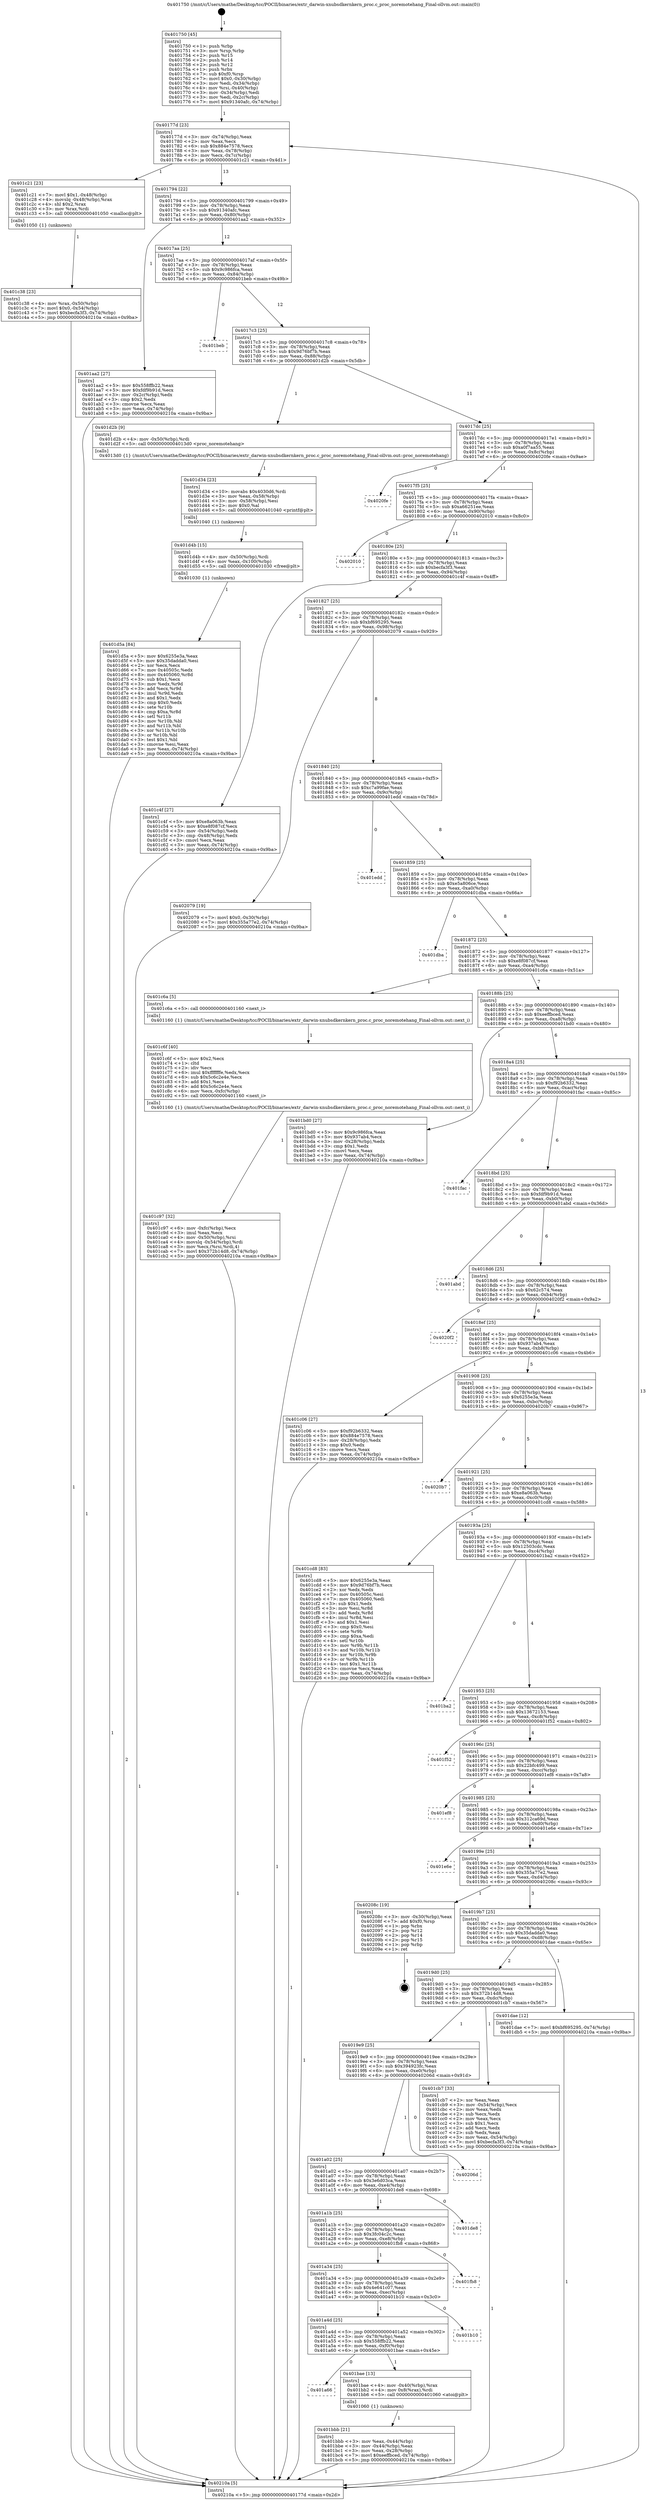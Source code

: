 digraph "0x401750" {
  label = "0x401750 (/mnt/c/Users/mathe/Desktop/tcc/POCII/binaries/extr_darwin-xnubsdkernkern_proc.c_proc_noremotehang_Final-ollvm.out::main(0))"
  labelloc = "t"
  node[shape=record]

  Entry [label="",width=0.3,height=0.3,shape=circle,fillcolor=black,style=filled]
  "0x40177d" [label="{
     0x40177d [23]\l
     | [instrs]\l
     &nbsp;&nbsp;0x40177d \<+3\>: mov -0x74(%rbp),%eax\l
     &nbsp;&nbsp;0x401780 \<+2\>: mov %eax,%ecx\l
     &nbsp;&nbsp;0x401782 \<+6\>: sub $0x884e7578,%ecx\l
     &nbsp;&nbsp;0x401788 \<+3\>: mov %eax,-0x78(%rbp)\l
     &nbsp;&nbsp;0x40178b \<+3\>: mov %ecx,-0x7c(%rbp)\l
     &nbsp;&nbsp;0x40178e \<+6\>: je 0000000000401c21 \<main+0x4d1\>\l
  }"]
  "0x401c21" [label="{
     0x401c21 [23]\l
     | [instrs]\l
     &nbsp;&nbsp;0x401c21 \<+7\>: movl $0x1,-0x48(%rbp)\l
     &nbsp;&nbsp;0x401c28 \<+4\>: movslq -0x48(%rbp),%rax\l
     &nbsp;&nbsp;0x401c2c \<+4\>: shl $0x2,%rax\l
     &nbsp;&nbsp;0x401c30 \<+3\>: mov %rax,%rdi\l
     &nbsp;&nbsp;0x401c33 \<+5\>: call 0000000000401050 \<malloc@plt\>\l
     | [calls]\l
     &nbsp;&nbsp;0x401050 \{1\} (unknown)\l
  }"]
  "0x401794" [label="{
     0x401794 [22]\l
     | [instrs]\l
     &nbsp;&nbsp;0x401794 \<+5\>: jmp 0000000000401799 \<main+0x49\>\l
     &nbsp;&nbsp;0x401799 \<+3\>: mov -0x78(%rbp),%eax\l
     &nbsp;&nbsp;0x40179c \<+5\>: sub $0x91340afc,%eax\l
     &nbsp;&nbsp;0x4017a1 \<+3\>: mov %eax,-0x80(%rbp)\l
     &nbsp;&nbsp;0x4017a4 \<+6\>: je 0000000000401aa2 \<main+0x352\>\l
  }"]
  Exit [label="",width=0.3,height=0.3,shape=circle,fillcolor=black,style=filled,peripheries=2]
  "0x401aa2" [label="{
     0x401aa2 [27]\l
     | [instrs]\l
     &nbsp;&nbsp;0x401aa2 \<+5\>: mov $0x558ffb22,%eax\l
     &nbsp;&nbsp;0x401aa7 \<+5\>: mov $0xfdf9b91d,%ecx\l
     &nbsp;&nbsp;0x401aac \<+3\>: mov -0x2c(%rbp),%edx\l
     &nbsp;&nbsp;0x401aaf \<+3\>: cmp $0x2,%edx\l
     &nbsp;&nbsp;0x401ab2 \<+3\>: cmovne %ecx,%eax\l
     &nbsp;&nbsp;0x401ab5 \<+3\>: mov %eax,-0x74(%rbp)\l
     &nbsp;&nbsp;0x401ab8 \<+5\>: jmp 000000000040210a \<main+0x9ba\>\l
  }"]
  "0x4017aa" [label="{
     0x4017aa [25]\l
     | [instrs]\l
     &nbsp;&nbsp;0x4017aa \<+5\>: jmp 00000000004017af \<main+0x5f\>\l
     &nbsp;&nbsp;0x4017af \<+3\>: mov -0x78(%rbp),%eax\l
     &nbsp;&nbsp;0x4017b2 \<+5\>: sub $0x9c986fca,%eax\l
     &nbsp;&nbsp;0x4017b7 \<+6\>: mov %eax,-0x84(%rbp)\l
     &nbsp;&nbsp;0x4017bd \<+6\>: je 0000000000401beb \<main+0x49b\>\l
  }"]
  "0x40210a" [label="{
     0x40210a [5]\l
     | [instrs]\l
     &nbsp;&nbsp;0x40210a \<+5\>: jmp 000000000040177d \<main+0x2d\>\l
  }"]
  "0x401750" [label="{
     0x401750 [45]\l
     | [instrs]\l
     &nbsp;&nbsp;0x401750 \<+1\>: push %rbp\l
     &nbsp;&nbsp;0x401751 \<+3\>: mov %rsp,%rbp\l
     &nbsp;&nbsp;0x401754 \<+2\>: push %r15\l
     &nbsp;&nbsp;0x401756 \<+2\>: push %r14\l
     &nbsp;&nbsp;0x401758 \<+2\>: push %r12\l
     &nbsp;&nbsp;0x40175a \<+1\>: push %rbx\l
     &nbsp;&nbsp;0x40175b \<+7\>: sub $0xf0,%rsp\l
     &nbsp;&nbsp;0x401762 \<+7\>: movl $0x0,-0x30(%rbp)\l
     &nbsp;&nbsp;0x401769 \<+3\>: mov %edi,-0x34(%rbp)\l
     &nbsp;&nbsp;0x40176c \<+4\>: mov %rsi,-0x40(%rbp)\l
     &nbsp;&nbsp;0x401770 \<+3\>: mov -0x34(%rbp),%edi\l
     &nbsp;&nbsp;0x401773 \<+3\>: mov %edi,-0x2c(%rbp)\l
     &nbsp;&nbsp;0x401776 \<+7\>: movl $0x91340afc,-0x74(%rbp)\l
  }"]
  "0x401d5a" [label="{
     0x401d5a [84]\l
     | [instrs]\l
     &nbsp;&nbsp;0x401d5a \<+5\>: mov $0x6255e3a,%eax\l
     &nbsp;&nbsp;0x401d5f \<+5\>: mov $0x35dadda0,%esi\l
     &nbsp;&nbsp;0x401d64 \<+2\>: xor %ecx,%ecx\l
     &nbsp;&nbsp;0x401d66 \<+7\>: mov 0x40505c,%edx\l
     &nbsp;&nbsp;0x401d6d \<+8\>: mov 0x405060,%r8d\l
     &nbsp;&nbsp;0x401d75 \<+3\>: sub $0x1,%ecx\l
     &nbsp;&nbsp;0x401d78 \<+3\>: mov %edx,%r9d\l
     &nbsp;&nbsp;0x401d7b \<+3\>: add %ecx,%r9d\l
     &nbsp;&nbsp;0x401d7e \<+4\>: imul %r9d,%edx\l
     &nbsp;&nbsp;0x401d82 \<+3\>: and $0x1,%edx\l
     &nbsp;&nbsp;0x401d85 \<+3\>: cmp $0x0,%edx\l
     &nbsp;&nbsp;0x401d88 \<+4\>: sete %r10b\l
     &nbsp;&nbsp;0x401d8c \<+4\>: cmp $0xa,%r8d\l
     &nbsp;&nbsp;0x401d90 \<+4\>: setl %r11b\l
     &nbsp;&nbsp;0x401d94 \<+3\>: mov %r10b,%bl\l
     &nbsp;&nbsp;0x401d97 \<+3\>: and %r11b,%bl\l
     &nbsp;&nbsp;0x401d9a \<+3\>: xor %r11b,%r10b\l
     &nbsp;&nbsp;0x401d9d \<+3\>: or %r10b,%bl\l
     &nbsp;&nbsp;0x401da0 \<+3\>: test $0x1,%bl\l
     &nbsp;&nbsp;0x401da3 \<+3\>: cmovne %esi,%eax\l
     &nbsp;&nbsp;0x401da6 \<+3\>: mov %eax,-0x74(%rbp)\l
     &nbsp;&nbsp;0x401da9 \<+5\>: jmp 000000000040210a \<main+0x9ba\>\l
  }"]
  "0x401beb" [label="{
     0x401beb\l
  }", style=dashed]
  "0x4017c3" [label="{
     0x4017c3 [25]\l
     | [instrs]\l
     &nbsp;&nbsp;0x4017c3 \<+5\>: jmp 00000000004017c8 \<main+0x78\>\l
     &nbsp;&nbsp;0x4017c8 \<+3\>: mov -0x78(%rbp),%eax\l
     &nbsp;&nbsp;0x4017cb \<+5\>: sub $0x9d76bf7b,%eax\l
     &nbsp;&nbsp;0x4017d0 \<+6\>: mov %eax,-0x88(%rbp)\l
     &nbsp;&nbsp;0x4017d6 \<+6\>: je 0000000000401d2b \<main+0x5db\>\l
  }"]
  "0x401d4b" [label="{
     0x401d4b [15]\l
     | [instrs]\l
     &nbsp;&nbsp;0x401d4b \<+4\>: mov -0x50(%rbp),%rdi\l
     &nbsp;&nbsp;0x401d4f \<+6\>: mov %eax,-0x100(%rbp)\l
     &nbsp;&nbsp;0x401d55 \<+5\>: call 0000000000401030 \<free@plt\>\l
     | [calls]\l
     &nbsp;&nbsp;0x401030 \{1\} (unknown)\l
  }"]
  "0x401d2b" [label="{
     0x401d2b [9]\l
     | [instrs]\l
     &nbsp;&nbsp;0x401d2b \<+4\>: mov -0x50(%rbp),%rdi\l
     &nbsp;&nbsp;0x401d2f \<+5\>: call 00000000004013d0 \<proc_noremotehang\>\l
     | [calls]\l
     &nbsp;&nbsp;0x4013d0 \{1\} (/mnt/c/Users/mathe/Desktop/tcc/POCII/binaries/extr_darwin-xnubsdkernkern_proc.c_proc_noremotehang_Final-ollvm.out::proc_noremotehang)\l
  }"]
  "0x4017dc" [label="{
     0x4017dc [25]\l
     | [instrs]\l
     &nbsp;&nbsp;0x4017dc \<+5\>: jmp 00000000004017e1 \<main+0x91\>\l
     &nbsp;&nbsp;0x4017e1 \<+3\>: mov -0x78(%rbp),%eax\l
     &nbsp;&nbsp;0x4017e4 \<+5\>: sub $0xa0f7aa55,%eax\l
     &nbsp;&nbsp;0x4017e9 \<+6\>: mov %eax,-0x8c(%rbp)\l
     &nbsp;&nbsp;0x4017ef \<+6\>: je 00000000004020fe \<main+0x9ae\>\l
  }"]
  "0x401d34" [label="{
     0x401d34 [23]\l
     | [instrs]\l
     &nbsp;&nbsp;0x401d34 \<+10\>: movabs $0x4030d6,%rdi\l
     &nbsp;&nbsp;0x401d3e \<+3\>: mov %eax,-0x58(%rbp)\l
     &nbsp;&nbsp;0x401d41 \<+3\>: mov -0x58(%rbp),%esi\l
     &nbsp;&nbsp;0x401d44 \<+2\>: mov $0x0,%al\l
     &nbsp;&nbsp;0x401d46 \<+5\>: call 0000000000401040 \<printf@plt\>\l
     | [calls]\l
     &nbsp;&nbsp;0x401040 \{1\} (unknown)\l
  }"]
  "0x4020fe" [label="{
     0x4020fe\l
  }", style=dashed]
  "0x4017f5" [label="{
     0x4017f5 [25]\l
     | [instrs]\l
     &nbsp;&nbsp;0x4017f5 \<+5\>: jmp 00000000004017fa \<main+0xaa\>\l
     &nbsp;&nbsp;0x4017fa \<+3\>: mov -0x78(%rbp),%eax\l
     &nbsp;&nbsp;0x4017fd \<+5\>: sub $0xa66251ee,%eax\l
     &nbsp;&nbsp;0x401802 \<+6\>: mov %eax,-0x90(%rbp)\l
     &nbsp;&nbsp;0x401808 \<+6\>: je 0000000000402010 \<main+0x8c0\>\l
  }"]
  "0x401c97" [label="{
     0x401c97 [32]\l
     | [instrs]\l
     &nbsp;&nbsp;0x401c97 \<+6\>: mov -0xfc(%rbp),%ecx\l
     &nbsp;&nbsp;0x401c9d \<+3\>: imul %eax,%ecx\l
     &nbsp;&nbsp;0x401ca0 \<+4\>: mov -0x50(%rbp),%rsi\l
     &nbsp;&nbsp;0x401ca4 \<+4\>: movslq -0x54(%rbp),%rdi\l
     &nbsp;&nbsp;0x401ca8 \<+3\>: mov %ecx,(%rsi,%rdi,4)\l
     &nbsp;&nbsp;0x401cab \<+7\>: movl $0x372b14d8,-0x74(%rbp)\l
     &nbsp;&nbsp;0x401cb2 \<+5\>: jmp 000000000040210a \<main+0x9ba\>\l
  }"]
  "0x402010" [label="{
     0x402010\l
  }", style=dashed]
  "0x40180e" [label="{
     0x40180e [25]\l
     | [instrs]\l
     &nbsp;&nbsp;0x40180e \<+5\>: jmp 0000000000401813 \<main+0xc3\>\l
     &nbsp;&nbsp;0x401813 \<+3\>: mov -0x78(%rbp),%eax\l
     &nbsp;&nbsp;0x401816 \<+5\>: sub $0xbecfa3f3,%eax\l
     &nbsp;&nbsp;0x40181b \<+6\>: mov %eax,-0x94(%rbp)\l
     &nbsp;&nbsp;0x401821 \<+6\>: je 0000000000401c4f \<main+0x4ff\>\l
  }"]
  "0x401c6f" [label="{
     0x401c6f [40]\l
     | [instrs]\l
     &nbsp;&nbsp;0x401c6f \<+5\>: mov $0x2,%ecx\l
     &nbsp;&nbsp;0x401c74 \<+1\>: cltd\l
     &nbsp;&nbsp;0x401c75 \<+2\>: idiv %ecx\l
     &nbsp;&nbsp;0x401c77 \<+6\>: imul $0xfffffffe,%edx,%ecx\l
     &nbsp;&nbsp;0x401c7d \<+6\>: sub $0x5c6c2e4e,%ecx\l
     &nbsp;&nbsp;0x401c83 \<+3\>: add $0x1,%ecx\l
     &nbsp;&nbsp;0x401c86 \<+6\>: add $0x5c6c2e4e,%ecx\l
     &nbsp;&nbsp;0x401c8c \<+6\>: mov %ecx,-0xfc(%rbp)\l
     &nbsp;&nbsp;0x401c92 \<+5\>: call 0000000000401160 \<next_i\>\l
     | [calls]\l
     &nbsp;&nbsp;0x401160 \{1\} (/mnt/c/Users/mathe/Desktop/tcc/POCII/binaries/extr_darwin-xnubsdkernkern_proc.c_proc_noremotehang_Final-ollvm.out::next_i)\l
  }"]
  "0x401c4f" [label="{
     0x401c4f [27]\l
     | [instrs]\l
     &nbsp;&nbsp;0x401c4f \<+5\>: mov $0xe8a063b,%eax\l
     &nbsp;&nbsp;0x401c54 \<+5\>: mov $0xe8f087cf,%ecx\l
     &nbsp;&nbsp;0x401c59 \<+3\>: mov -0x54(%rbp),%edx\l
     &nbsp;&nbsp;0x401c5c \<+3\>: cmp -0x48(%rbp),%edx\l
     &nbsp;&nbsp;0x401c5f \<+3\>: cmovl %ecx,%eax\l
     &nbsp;&nbsp;0x401c62 \<+3\>: mov %eax,-0x74(%rbp)\l
     &nbsp;&nbsp;0x401c65 \<+5\>: jmp 000000000040210a \<main+0x9ba\>\l
  }"]
  "0x401827" [label="{
     0x401827 [25]\l
     | [instrs]\l
     &nbsp;&nbsp;0x401827 \<+5\>: jmp 000000000040182c \<main+0xdc\>\l
     &nbsp;&nbsp;0x40182c \<+3\>: mov -0x78(%rbp),%eax\l
     &nbsp;&nbsp;0x40182f \<+5\>: sub $0xbf695295,%eax\l
     &nbsp;&nbsp;0x401834 \<+6\>: mov %eax,-0x98(%rbp)\l
     &nbsp;&nbsp;0x40183a \<+6\>: je 0000000000402079 \<main+0x929\>\l
  }"]
  "0x401c38" [label="{
     0x401c38 [23]\l
     | [instrs]\l
     &nbsp;&nbsp;0x401c38 \<+4\>: mov %rax,-0x50(%rbp)\l
     &nbsp;&nbsp;0x401c3c \<+7\>: movl $0x0,-0x54(%rbp)\l
     &nbsp;&nbsp;0x401c43 \<+7\>: movl $0xbecfa3f3,-0x74(%rbp)\l
     &nbsp;&nbsp;0x401c4a \<+5\>: jmp 000000000040210a \<main+0x9ba\>\l
  }"]
  "0x402079" [label="{
     0x402079 [19]\l
     | [instrs]\l
     &nbsp;&nbsp;0x402079 \<+7\>: movl $0x0,-0x30(%rbp)\l
     &nbsp;&nbsp;0x402080 \<+7\>: movl $0x355a77e2,-0x74(%rbp)\l
     &nbsp;&nbsp;0x402087 \<+5\>: jmp 000000000040210a \<main+0x9ba\>\l
  }"]
  "0x401840" [label="{
     0x401840 [25]\l
     | [instrs]\l
     &nbsp;&nbsp;0x401840 \<+5\>: jmp 0000000000401845 \<main+0xf5\>\l
     &nbsp;&nbsp;0x401845 \<+3\>: mov -0x78(%rbp),%eax\l
     &nbsp;&nbsp;0x401848 \<+5\>: sub $0xc7a99fae,%eax\l
     &nbsp;&nbsp;0x40184d \<+6\>: mov %eax,-0x9c(%rbp)\l
     &nbsp;&nbsp;0x401853 \<+6\>: je 0000000000401edd \<main+0x78d\>\l
  }"]
  "0x401bbb" [label="{
     0x401bbb [21]\l
     | [instrs]\l
     &nbsp;&nbsp;0x401bbb \<+3\>: mov %eax,-0x44(%rbp)\l
     &nbsp;&nbsp;0x401bbe \<+3\>: mov -0x44(%rbp),%eax\l
     &nbsp;&nbsp;0x401bc1 \<+3\>: mov %eax,-0x28(%rbp)\l
     &nbsp;&nbsp;0x401bc4 \<+7\>: movl $0xeeffbced,-0x74(%rbp)\l
     &nbsp;&nbsp;0x401bcb \<+5\>: jmp 000000000040210a \<main+0x9ba\>\l
  }"]
  "0x401edd" [label="{
     0x401edd\l
  }", style=dashed]
  "0x401859" [label="{
     0x401859 [25]\l
     | [instrs]\l
     &nbsp;&nbsp;0x401859 \<+5\>: jmp 000000000040185e \<main+0x10e\>\l
     &nbsp;&nbsp;0x40185e \<+3\>: mov -0x78(%rbp),%eax\l
     &nbsp;&nbsp;0x401861 \<+5\>: sub $0xe5a806ce,%eax\l
     &nbsp;&nbsp;0x401866 \<+6\>: mov %eax,-0xa0(%rbp)\l
     &nbsp;&nbsp;0x40186c \<+6\>: je 0000000000401dba \<main+0x66a\>\l
  }"]
  "0x401a66" [label="{
     0x401a66\l
  }", style=dashed]
  "0x401dba" [label="{
     0x401dba\l
  }", style=dashed]
  "0x401872" [label="{
     0x401872 [25]\l
     | [instrs]\l
     &nbsp;&nbsp;0x401872 \<+5\>: jmp 0000000000401877 \<main+0x127\>\l
     &nbsp;&nbsp;0x401877 \<+3\>: mov -0x78(%rbp),%eax\l
     &nbsp;&nbsp;0x40187a \<+5\>: sub $0xe8f087cf,%eax\l
     &nbsp;&nbsp;0x40187f \<+6\>: mov %eax,-0xa4(%rbp)\l
     &nbsp;&nbsp;0x401885 \<+6\>: je 0000000000401c6a \<main+0x51a\>\l
  }"]
  "0x401bae" [label="{
     0x401bae [13]\l
     | [instrs]\l
     &nbsp;&nbsp;0x401bae \<+4\>: mov -0x40(%rbp),%rax\l
     &nbsp;&nbsp;0x401bb2 \<+4\>: mov 0x8(%rax),%rdi\l
     &nbsp;&nbsp;0x401bb6 \<+5\>: call 0000000000401060 \<atoi@plt\>\l
     | [calls]\l
     &nbsp;&nbsp;0x401060 \{1\} (unknown)\l
  }"]
  "0x401c6a" [label="{
     0x401c6a [5]\l
     | [instrs]\l
     &nbsp;&nbsp;0x401c6a \<+5\>: call 0000000000401160 \<next_i\>\l
     | [calls]\l
     &nbsp;&nbsp;0x401160 \{1\} (/mnt/c/Users/mathe/Desktop/tcc/POCII/binaries/extr_darwin-xnubsdkernkern_proc.c_proc_noremotehang_Final-ollvm.out::next_i)\l
  }"]
  "0x40188b" [label="{
     0x40188b [25]\l
     | [instrs]\l
     &nbsp;&nbsp;0x40188b \<+5\>: jmp 0000000000401890 \<main+0x140\>\l
     &nbsp;&nbsp;0x401890 \<+3\>: mov -0x78(%rbp),%eax\l
     &nbsp;&nbsp;0x401893 \<+5\>: sub $0xeeffbced,%eax\l
     &nbsp;&nbsp;0x401898 \<+6\>: mov %eax,-0xa8(%rbp)\l
     &nbsp;&nbsp;0x40189e \<+6\>: je 0000000000401bd0 \<main+0x480\>\l
  }"]
  "0x401a4d" [label="{
     0x401a4d [25]\l
     | [instrs]\l
     &nbsp;&nbsp;0x401a4d \<+5\>: jmp 0000000000401a52 \<main+0x302\>\l
     &nbsp;&nbsp;0x401a52 \<+3\>: mov -0x78(%rbp),%eax\l
     &nbsp;&nbsp;0x401a55 \<+5\>: sub $0x558ffb22,%eax\l
     &nbsp;&nbsp;0x401a5a \<+6\>: mov %eax,-0xf0(%rbp)\l
     &nbsp;&nbsp;0x401a60 \<+6\>: je 0000000000401bae \<main+0x45e\>\l
  }"]
  "0x401bd0" [label="{
     0x401bd0 [27]\l
     | [instrs]\l
     &nbsp;&nbsp;0x401bd0 \<+5\>: mov $0x9c986fca,%eax\l
     &nbsp;&nbsp;0x401bd5 \<+5\>: mov $0x937ab4,%ecx\l
     &nbsp;&nbsp;0x401bda \<+3\>: mov -0x28(%rbp),%edx\l
     &nbsp;&nbsp;0x401bdd \<+3\>: cmp $0x1,%edx\l
     &nbsp;&nbsp;0x401be0 \<+3\>: cmovl %ecx,%eax\l
     &nbsp;&nbsp;0x401be3 \<+3\>: mov %eax,-0x74(%rbp)\l
     &nbsp;&nbsp;0x401be6 \<+5\>: jmp 000000000040210a \<main+0x9ba\>\l
  }"]
  "0x4018a4" [label="{
     0x4018a4 [25]\l
     | [instrs]\l
     &nbsp;&nbsp;0x4018a4 \<+5\>: jmp 00000000004018a9 \<main+0x159\>\l
     &nbsp;&nbsp;0x4018a9 \<+3\>: mov -0x78(%rbp),%eax\l
     &nbsp;&nbsp;0x4018ac \<+5\>: sub $0xf92b6332,%eax\l
     &nbsp;&nbsp;0x4018b1 \<+6\>: mov %eax,-0xac(%rbp)\l
     &nbsp;&nbsp;0x4018b7 \<+6\>: je 0000000000401fac \<main+0x85c\>\l
  }"]
  "0x401b10" [label="{
     0x401b10\l
  }", style=dashed]
  "0x401fac" [label="{
     0x401fac\l
  }", style=dashed]
  "0x4018bd" [label="{
     0x4018bd [25]\l
     | [instrs]\l
     &nbsp;&nbsp;0x4018bd \<+5\>: jmp 00000000004018c2 \<main+0x172\>\l
     &nbsp;&nbsp;0x4018c2 \<+3\>: mov -0x78(%rbp),%eax\l
     &nbsp;&nbsp;0x4018c5 \<+5\>: sub $0xfdf9b91d,%eax\l
     &nbsp;&nbsp;0x4018ca \<+6\>: mov %eax,-0xb0(%rbp)\l
     &nbsp;&nbsp;0x4018d0 \<+6\>: je 0000000000401abd \<main+0x36d\>\l
  }"]
  "0x401a34" [label="{
     0x401a34 [25]\l
     | [instrs]\l
     &nbsp;&nbsp;0x401a34 \<+5\>: jmp 0000000000401a39 \<main+0x2e9\>\l
     &nbsp;&nbsp;0x401a39 \<+3\>: mov -0x78(%rbp),%eax\l
     &nbsp;&nbsp;0x401a3c \<+5\>: sub $0x4e641c07,%eax\l
     &nbsp;&nbsp;0x401a41 \<+6\>: mov %eax,-0xec(%rbp)\l
     &nbsp;&nbsp;0x401a47 \<+6\>: je 0000000000401b10 \<main+0x3c0\>\l
  }"]
  "0x401abd" [label="{
     0x401abd\l
  }", style=dashed]
  "0x4018d6" [label="{
     0x4018d6 [25]\l
     | [instrs]\l
     &nbsp;&nbsp;0x4018d6 \<+5\>: jmp 00000000004018db \<main+0x18b\>\l
     &nbsp;&nbsp;0x4018db \<+3\>: mov -0x78(%rbp),%eax\l
     &nbsp;&nbsp;0x4018de \<+5\>: sub $0x62c574,%eax\l
     &nbsp;&nbsp;0x4018e3 \<+6\>: mov %eax,-0xb4(%rbp)\l
     &nbsp;&nbsp;0x4018e9 \<+6\>: je 00000000004020f2 \<main+0x9a2\>\l
  }"]
  "0x401fb8" [label="{
     0x401fb8\l
  }", style=dashed]
  "0x4020f2" [label="{
     0x4020f2\l
  }", style=dashed]
  "0x4018ef" [label="{
     0x4018ef [25]\l
     | [instrs]\l
     &nbsp;&nbsp;0x4018ef \<+5\>: jmp 00000000004018f4 \<main+0x1a4\>\l
     &nbsp;&nbsp;0x4018f4 \<+3\>: mov -0x78(%rbp),%eax\l
     &nbsp;&nbsp;0x4018f7 \<+5\>: sub $0x937ab4,%eax\l
     &nbsp;&nbsp;0x4018fc \<+6\>: mov %eax,-0xb8(%rbp)\l
     &nbsp;&nbsp;0x401902 \<+6\>: je 0000000000401c06 \<main+0x4b6\>\l
  }"]
  "0x401a1b" [label="{
     0x401a1b [25]\l
     | [instrs]\l
     &nbsp;&nbsp;0x401a1b \<+5\>: jmp 0000000000401a20 \<main+0x2d0\>\l
     &nbsp;&nbsp;0x401a20 \<+3\>: mov -0x78(%rbp),%eax\l
     &nbsp;&nbsp;0x401a23 \<+5\>: sub $0x3fc04c2c,%eax\l
     &nbsp;&nbsp;0x401a28 \<+6\>: mov %eax,-0xe8(%rbp)\l
     &nbsp;&nbsp;0x401a2e \<+6\>: je 0000000000401fb8 \<main+0x868\>\l
  }"]
  "0x401c06" [label="{
     0x401c06 [27]\l
     | [instrs]\l
     &nbsp;&nbsp;0x401c06 \<+5\>: mov $0xf92b6332,%eax\l
     &nbsp;&nbsp;0x401c0b \<+5\>: mov $0x884e7578,%ecx\l
     &nbsp;&nbsp;0x401c10 \<+3\>: mov -0x28(%rbp),%edx\l
     &nbsp;&nbsp;0x401c13 \<+3\>: cmp $0x0,%edx\l
     &nbsp;&nbsp;0x401c16 \<+3\>: cmove %ecx,%eax\l
     &nbsp;&nbsp;0x401c19 \<+3\>: mov %eax,-0x74(%rbp)\l
     &nbsp;&nbsp;0x401c1c \<+5\>: jmp 000000000040210a \<main+0x9ba\>\l
  }"]
  "0x401908" [label="{
     0x401908 [25]\l
     | [instrs]\l
     &nbsp;&nbsp;0x401908 \<+5\>: jmp 000000000040190d \<main+0x1bd\>\l
     &nbsp;&nbsp;0x40190d \<+3\>: mov -0x78(%rbp),%eax\l
     &nbsp;&nbsp;0x401910 \<+5\>: sub $0x6255e3a,%eax\l
     &nbsp;&nbsp;0x401915 \<+6\>: mov %eax,-0xbc(%rbp)\l
     &nbsp;&nbsp;0x40191b \<+6\>: je 00000000004020b7 \<main+0x967\>\l
  }"]
  "0x401de8" [label="{
     0x401de8\l
  }", style=dashed]
  "0x4020b7" [label="{
     0x4020b7\l
  }", style=dashed]
  "0x401921" [label="{
     0x401921 [25]\l
     | [instrs]\l
     &nbsp;&nbsp;0x401921 \<+5\>: jmp 0000000000401926 \<main+0x1d6\>\l
     &nbsp;&nbsp;0x401926 \<+3\>: mov -0x78(%rbp),%eax\l
     &nbsp;&nbsp;0x401929 \<+5\>: sub $0xe8a063b,%eax\l
     &nbsp;&nbsp;0x40192e \<+6\>: mov %eax,-0xc0(%rbp)\l
     &nbsp;&nbsp;0x401934 \<+6\>: je 0000000000401cd8 \<main+0x588\>\l
  }"]
  "0x401a02" [label="{
     0x401a02 [25]\l
     | [instrs]\l
     &nbsp;&nbsp;0x401a02 \<+5\>: jmp 0000000000401a07 \<main+0x2b7\>\l
     &nbsp;&nbsp;0x401a07 \<+3\>: mov -0x78(%rbp),%eax\l
     &nbsp;&nbsp;0x401a0a \<+5\>: sub $0x3e6d03ca,%eax\l
     &nbsp;&nbsp;0x401a0f \<+6\>: mov %eax,-0xe4(%rbp)\l
     &nbsp;&nbsp;0x401a15 \<+6\>: je 0000000000401de8 \<main+0x698\>\l
  }"]
  "0x401cd8" [label="{
     0x401cd8 [83]\l
     | [instrs]\l
     &nbsp;&nbsp;0x401cd8 \<+5\>: mov $0x6255e3a,%eax\l
     &nbsp;&nbsp;0x401cdd \<+5\>: mov $0x9d76bf7b,%ecx\l
     &nbsp;&nbsp;0x401ce2 \<+2\>: xor %edx,%edx\l
     &nbsp;&nbsp;0x401ce4 \<+7\>: mov 0x40505c,%esi\l
     &nbsp;&nbsp;0x401ceb \<+7\>: mov 0x405060,%edi\l
     &nbsp;&nbsp;0x401cf2 \<+3\>: sub $0x1,%edx\l
     &nbsp;&nbsp;0x401cf5 \<+3\>: mov %esi,%r8d\l
     &nbsp;&nbsp;0x401cf8 \<+3\>: add %edx,%r8d\l
     &nbsp;&nbsp;0x401cfb \<+4\>: imul %r8d,%esi\l
     &nbsp;&nbsp;0x401cff \<+3\>: and $0x1,%esi\l
     &nbsp;&nbsp;0x401d02 \<+3\>: cmp $0x0,%esi\l
     &nbsp;&nbsp;0x401d05 \<+4\>: sete %r9b\l
     &nbsp;&nbsp;0x401d09 \<+3\>: cmp $0xa,%edi\l
     &nbsp;&nbsp;0x401d0c \<+4\>: setl %r10b\l
     &nbsp;&nbsp;0x401d10 \<+3\>: mov %r9b,%r11b\l
     &nbsp;&nbsp;0x401d13 \<+3\>: and %r10b,%r11b\l
     &nbsp;&nbsp;0x401d16 \<+3\>: xor %r10b,%r9b\l
     &nbsp;&nbsp;0x401d19 \<+3\>: or %r9b,%r11b\l
     &nbsp;&nbsp;0x401d1c \<+4\>: test $0x1,%r11b\l
     &nbsp;&nbsp;0x401d20 \<+3\>: cmovne %ecx,%eax\l
     &nbsp;&nbsp;0x401d23 \<+3\>: mov %eax,-0x74(%rbp)\l
     &nbsp;&nbsp;0x401d26 \<+5\>: jmp 000000000040210a \<main+0x9ba\>\l
  }"]
  "0x40193a" [label="{
     0x40193a [25]\l
     | [instrs]\l
     &nbsp;&nbsp;0x40193a \<+5\>: jmp 000000000040193f \<main+0x1ef\>\l
     &nbsp;&nbsp;0x40193f \<+3\>: mov -0x78(%rbp),%eax\l
     &nbsp;&nbsp;0x401942 \<+5\>: sub $0x12503cdc,%eax\l
     &nbsp;&nbsp;0x401947 \<+6\>: mov %eax,-0xc4(%rbp)\l
     &nbsp;&nbsp;0x40194d \<+6\>: je 0000000000401ba2 \<main+0x452\>\l
  }"]
  "0x40206d" [label="{
     0x40206d\l
  }", style=dashed]
  "0x401ba2" [label="{
     0x401ba2\l
  }", style=dashed]
  "0x401953" [label="{
     0x401953 [25]\l
     | [instrs]\l
     &nbsp;&nbsp;0x401953 \<+5\>: jmp 0000000000401958 \<main+0x208\>\l
     &nbsp;&nbsp;0x401958 \<+3\>: mov -0x78(%rbp),%eax\l
     &nbsp;&nbsp;0x40195b \<+5\>: sub $0x13672153,%eax\l
     &nbsp;&nbsp;0x401960 \<+6\>: mov %eax,-0xc8(%rbp)\l
     &nbsp;&nbsp;0x401966 \<+6\>: je 0000000000401f52 \<main+0x802\>\l
  }"]
  "0x4019e9" [label="{
     0x4019e9 [25]\l
     | [instrs]\l
     &nbsp;&nbsp;0x4019e9 \<+5\>: jmp 00000000004019ee \<main+0x29e\>\l
     &nbsp;&nbsp;0x4019ee \<+3\>: mov -0x78(%rbp),%eax\l
     &nbsp;&nbsp;0x4019f1 \<+5\>: sub $0x394923fc,%eax\l
     &nbsp;&nbsp;0x4019f6 \<+6\>: mov %eax,-0xe0(%rbp)\l
     &nbsp;&nbsp;0x4019fc \<+6\>: je 000000000040206d \<main+0x91d\>\l
  }"]
  "0x401f52" [label="{
     0x401f52\l
  }", style=dashed]
  "0x40196c" [label="{
     0x40196c [25]\l
     | [instrs]\l
     &nbsp;&nbsp;0x40196c \<+5\>: jmp 0000000000401971 \<main+0x221\>\l
     &nbsp;&nbsp;0x401971 \<+3\>: mov -0x78(%rbp),%eax\l
     &nbsp;&nbsp;0x401974 \<+5\>: sub $0x22bfc499,%eax\l
     &nbsp;&nbsp;0x401979 \<+6\>: mov %eax,-0xcc(%rbp)\l
     &nbsp;&nbsp;0x40197f \<+6\>: je 0000000000401ef8 \<main+0x7a8\>\l
  }"]
  "0x401cb7" [label="{
     0x401cb7 [33]\l
     | [instrs]\l
     &nbsp;&nbsp;0x401cb7 \<+2\>: xor %eax,%eax\l
     &nbsp;&nbsp;0x401cb9 \<+3\>: mov -0x54(%rbp),%ecx\l
     &nbsp;&nbsp;0x401cbc \<+2\>: mov %eax,%edx\l
     &nbsp;&nbsp;0x401cbe \<+2\>: sub %ecx,%edx\l
     &nbsp;&nbsp;0x401cc0 \<+2\>: mov %eax,%ecx\l
     &nbsp;&nbsp;0x401cc2 \<+3\>: sub $0x1,%ecx\l
     &nbsp;&nbsp;0x401cc5 \<+2\>: add %ecx,%edx\l
     &nbsp;&nbsp;0x401cc7 \<+2\>: sub %edx,%eax\l
     &nbsp;&nbsp;0x401cc9 \<+3\>: mov %eax,-0x54(%rbp)\l
     &nbsp;&nbsp;0x401ccc \<+7\>: movl $0xbecfa3f3,-0x74(%rbp)\l
     &nbsp;&nbsp;0x401cd3 \<+5\>: jmp 000000000040210a \<main+0x9ba\>\l
  }"]
  "0x401ef8" [label="{
     0x401ef8\l
  }", style=dashed]
  "0x401985" [label="{
     0x401985 [25]\l
     | [instrs]\l
     &nbsp;&nbsp;0x401985 \<+5\>: jmp 000000000040198a \<main+0x23a\>\l
     &nbsp;&nbsp;0x40198a \<+3\>: mov -0x78(%rbp),%eax\l
     &nbsp;&nbsp;0x40198d \<+5\>: sub $0x312ca69d,%eax\l
     &nbsp;&nbsp;0x401992 \<+6\>: mov %eax,-0xd0(%rbp)\l
     &nbsp;&nbsp;0x401998 \<+6\>: je 0000000000401e6e \<main+0x71e\>\l
  }"]
  "0x4019d0" [label="{
     0x4019d0 [25]\l
     | [instrs]\l
     &nbsp;&nbsp;0x4019d0 \<+5\>: jmp 00000000004019d5 \<main+0x285\>\l
     &nbsp;&nbsp;0x4019d5 \<+3\>: mov -0x78(%rbp),%eax\l
     &nbsp;&nbsp;0x4019d8 \<+5\>: sub $0x372b14d8,%eax\l
     &nbsp;&nbsp;0x4019dd \<+6\>: mov %eax,-0xdc(%rbp)\l
     &nbsp;&nbsp;0x4019e3 \<+6\>: je 0000000000401cb7 \<main+0x567\>\l
  }"]
  "0x401e6e" [label="{
     0x401e6e\l
  }", style=dashed]
  "0x40199e" [label="{
     0x40199e [25]\l
     | [instrs]\l
     &nbsp;&nbsp;0x40199e \<+5\>: jmp 00000000004019a3 \<main+0x253\>\l
     &nbsp;&nbsp;0x4019a3 \<+3\>: mov -0x78(%rbp),%eax\l
     &nbsp;&nbsp;0x4019a6 \<+5\>: sub $0x355a77e2,%eax\l
     &nbsp;&nbsp;0x4019ab \<+6\>: mov %eax,-0xd4(%rbp)\l
     &nbsp;&nbsp;0x4019b1 \<+6\>: je 000000000040208c \<main+0x93c\>\l
  }"]
  "0x401dae" [label="{
     0x401dae [12]\l
     | [instrs]\l
     &nbsp;&nbsp;0x401dae \<+7\>: movl $0xbf695295,-0x74(%rbp)\l
     &nbsp;&nbsp;0x401db5 \<+5\>: jmp 000000000040210a \<main+0x9ba\>\l
  }"]
  "0x40208c" [label="{
     0x40208c [19]\l
     | [instrs]\l
     &nbsp;&nbsp;0x40208c \<+3\>: mov -0x30(%rbp),%eax\l
     &nbsp;&nbsp;0x40208f \<+7\>: add $0xf0,%rsp\l
     &nbsp;&nbsp;0x402096 \<+1\>: pop %rbx\l
     &nbsp;&nbsp;0x402097 \<+2\>: pop %r12\l
     &nbsp;&nbsp;0x402099 \<+2\>: pop %r14\l
     &nbsp;&nbsp;0x40209b \<+2\>: pop %r15\l
     &nbsp;&nbsp;0x40209d \<+1\>: pop %rbp\l
     &nbsp;&nbsp;0x40209e \<+1\>: ret\l
  }"]
  "0x4019b7" [label="{
     0x4019b7 [25]\l
     | [instrs]\l
     &nbsp;&nbsp;0x4019b7 \<+5\>: jmp 00000000004019bc \<main+0x26c\>\l
     &nbsp;&nbsp;0x4019bc \<+3\>: mov -0x78(%rbp),%eax\l
     &nbsp;&nbsp;0x4019bf \<+5\>: sub $0x35dadda0,%eax\l
     &nbsp;&nbsp;0x4019c4 \<+6\>: mov %eax,-0xd8(%rbp)\l
     &nbsp;&nbsp;0x4019ca \<+6\>: je 0000000000401dae \<main+0x65e\>\l
  }"]
  Entry -> "0x401750" [label=" 1"]
  "0x40177d" -> "0x401c21" [label=" 1"]
  "0x40177d" -> "0x401794" [label=" 13"]
  "0x40208c" -> Exit [label=" 1"]
  "0x401794" -> "0x401aa2" [label=" 1"]
  "0x401794" -> "0x4017aa" [label=" 12"]
  "0x401aa2" -> "0x40210a" [label=" 1"]
  "0x401750" -> "0x40177d" [label=" 1"]
  "0x40210a" -> "0x40177d" [label=" 13"]
  "0x402079" -> "0x40210a" [label=" 1"]
  "0x4017aa" -> "0x401beb" [label=" 0"]
  "0x4017aa" -> "0x4017c3" [label=" 12"]
  "0x401dae" -> "0x40210a" [label=" 1"]
  "0x4017c3" -> "0x401d2b" [label=" 1"]
  "0x4017c3" -> "0x4017dc" [label=" 11"]
  "0x401d5a" -> "0x40210a" [label=" 1"]
  "0x4017dc" -> "0x4020fe" [label=" 0"]
  "0x4017dc" -> "0x4017f5" [label=" 11"]
  "0x401d4b" -> "0x401d5a" [label=" 1"]
  "0x4017f5" -> "0x402010" [label=" 0"]
  "0x4017f5" -> "0x40180e" [label=" 11"]
  "0x401d34" -> "0x401d4b" [label=" 1"]
  "0x40180e" -> "0x401c4f" [label=" 2"]
  "0x40180e" -> "0x401827" [label=" 9"]
  "0x401d2b" -> "0x401d34" [label=" 1"]
  "0x401827" -> "0x402079" [label=" 1"]
  "0x401827" -> "0x401840" [label=" 8"]
  "0x401cd8" -> "0x40210a" [label=" 1"]
  "0x401840" -> "0x401edd" [label=" 0"]
  "0x401840" -> "0x401859" [label=" 8"]
  "0x401cb7" -> "0x40210a" [label=" 1"]
  "0x401859" -> "0x401dba" [label=" 0"]
  "0x401859" -> "0x401872" [label=" 8"]
  "0x401c97" -> "0x40210a" [label=" 1"]
  "0x401872" -> "0x401c6a" [label=" 1"]
  "0x401872" -> "0x40188b" [label=" 7"]
  "0x401c6f" -> "0x401c97" [label=" 1"]
  "0x40188b" -> "0x401bd0" [label=" 1"]
  "0x40188b" -> "0x4018a4" [label=" 6"]
  "0x401c4f" -> "0x40210a" [label=" 2"]
  "0x4018a4" -> "0x401fac" [label=" 0"]
  "0x4018a4" -> "0x4018bd" [label=" 6"]
  "0x401c38" -> "0x40210a" [label=" 1"]
  "0x4018bd" -> "0x401abd" [label=" 0"]
  "0x4018bd" -> "0x4018d6" [label=" 6"]
  "0x401c06" -> "0x40210a" [label=" 1"]
  "0x4018d6" -> "0x4020f2" [label=" 0"]
  "0x4018d6" -> "0x4018ef" [label=" 6"]
  "0x401bd0" -> "0x40210a" [label=" 1"]
  "0x4018ef" -> "0x401c06" [label=" 1"]
  "0x4018ef" -> "0x401908" [label=" 5"]
  "0x401bae" -> "0x401bbb" [label=" 1"]
  "0x401908" -> "0x4020b7" [label=" 0"]
  "0x401908" -> "0x401921" [label=" 5"]
  "0x401a4d" -> "0x401a66" [label=" 0"]
  "0x401921" -> "0x401cd8" [label=" 1"]
  "0x401921" -> "0x40193a" [label=" 4"]
  "0x401c6a" -> "0x401c6f" [label=" 1"]
  "0x40193a" -> "0x401ba2" [label=" 0"]
  "0x40193a" -> "0x401953" [label=" 4"]
  "0x401a34" -> "0x401a4d" [label=" 1"]
  "0x401953" -> "0x401f52" [label=" 0"]
  "0x401953" -> "0x40196c" [label=" 4"]
  "0x401c21" -> "0x401c38" [label=" 1"]
  "0x40196c" -> "0x401ef8" [label=" 0"]
  "0x40196c" -> "0x401985" [label=" 4"]
  "0x401a1b" -> "0x401a34" [label=" 1"]
  "0x401985" -> "0x401e6e" [label=" 0"]
  "0x401985" -> "0x40199e" [label=" 4"]
  "0x401bbb" -> "0x40210a" [label=" 1"]
  "0x40199e" -> "0x40208c" [label=" 1"]
  "0x40199e" -> "0x4019b7" [label=" 3"]
  "0x401a02" -> "0x401a1b" [label=" 1"]
  "0x4019b7" -> "0x401dae" [label=" 1"]
  "0x4019b7" -> "0x4019d0" [label=" 2"]
  "0x401a1b" -> "0x401fb8" [label=" 0"]
  "0x4019d0" -> "0x401cb7" [label=" 1"]
  "0x4019d0" -> "0x4019e9" [label=" 1"]
  "0x401a34" -> "0x401b10" [label=" 0"]
  "0x4019e9" -> "0x40206d" [label=" 0"]
  "0x4019e9" -> "0x401a02" [label=" 1"]
  "0x401a4d" -> "0x401bae" [label=" 1"]
  "0x401a02" -> "0x401de8" [label=" 0"]
}
